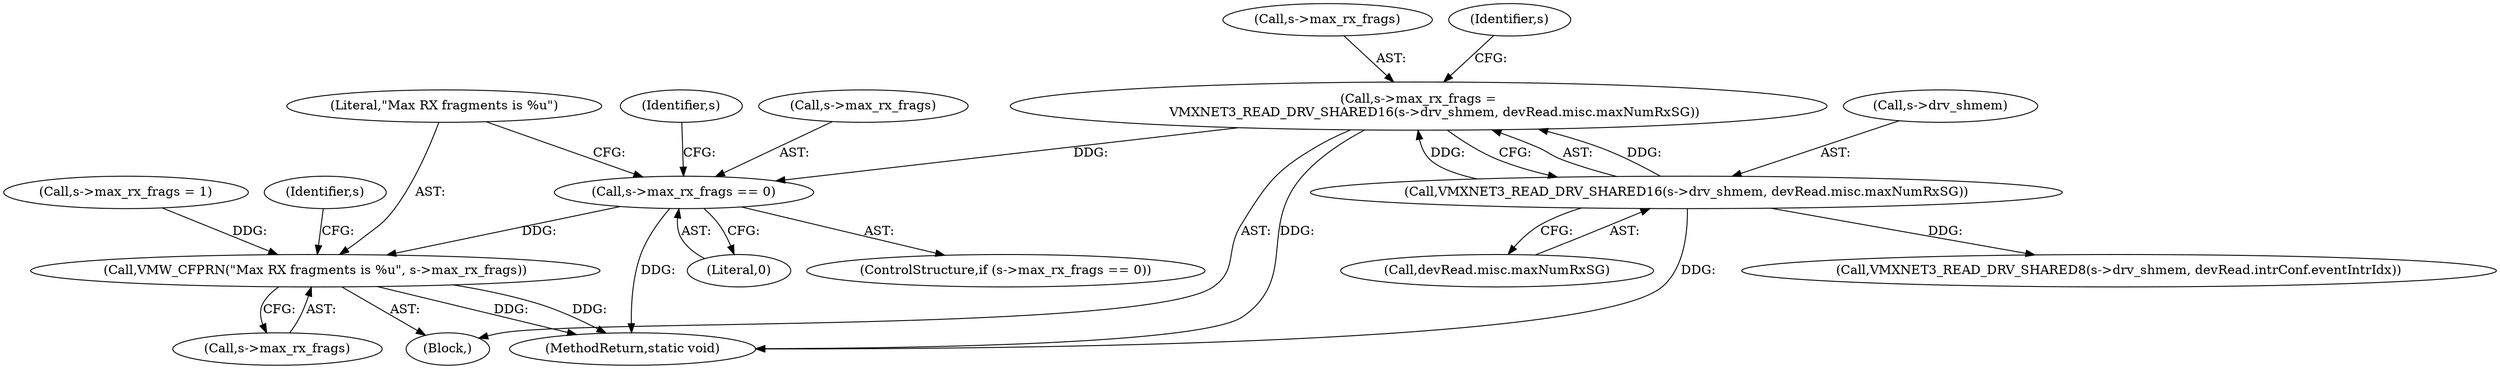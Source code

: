 digraph "0_qemu_9878d173f574df74bde0ff50b2f81009fbee81bb@pointer" {
"1000121" [label="(Call,s->max_rx_frags =\n        VMXNET3_READ_DRV_SHARED16(s->drv_shmem, devRead.misc.maxNumRxSG))"];
"1000125" [label="(Call,VMXNET3_READ_DRV_SHARED16(s->drv_shmem, devRead.misc.maxNumRxSG))"];
"1000135" [label="(Call,s->max_rx_frags == 0)"];
"1000146" [label="(Call,VMW_CFPRN(\"Max RX fragments is %u\", s->max_rx_frags))"];
"1000135" [label="(Call,s->max_rx_frags == 0)"];
"1000114" [label="(Block,)"];
"1000126" [label="(Call,s->drv_shmem)"];
"1000122" [label="(Call,s->max_rx_frags)"];
"1000143" [label="(Identifier,s)"];
"1000147" [label="(Literal,\"Max RX fragments is %u\")"];
"1000139" [label="(Literal,0)"];
"1000121" [label="(Call,s->max_rx_frags =\n        VMXNET3_READ_DRV_SHARED16(s->drv_shmem, devRead.misc.maxNumRxSG))"];
"1000146" [label="(Call,VMW_CFPRN(\"Max RX fragments is %u\", s->max_rx_frags))"];
"1000148" [label="(Call,s->max_rx_frags)"];
"1000137" [label="(Identifier,s)"];
"1000129" [label="(Call,devRead.misc.maxNumRxSG)"];
"1000134" [label="(ControlStructure,if (s->max_rx_frags == 0))"];
"1000125" [label="(Call,VMXNET3_READ_DRV_SHARED16(s->drv_shmem, devRead.misc.maxNumRxSG))"];
"1000141" [label="(Call,s->max_rx_frags = 1)"];
"1000613" [label="(MethodReturn,static void)"];
"1000136" [label="(Call,s->max_rx_frags)"];
"1000155" [label="(Call,VMXNET3_READ_DRV_SHARED8(s->drv_shmem, devRead.intrConf.eventIntrIdx))"];
"1000153" [label="(Identifier,s)"];
"1000121" -> "1000114"  [label="AST: "];
"1000121" -> "1000125"  [label="CFG: "];
"1000122" -> "1000121"  [label="AST: "];
"1000125" -> "1000121"  [label="AST: "];
"1000137" -> "1000121"  [label="CFG: "];
"1000121" -> "1000613"  [label="DDG: "];
"1000125" -> "1000121"  [label="DDG: "];
"1000125" -> "1000121"  [label="DDG: "];
"1000121" -> "1000135"  [label="DDG: "];
"1000125" -> "1000129"  [label="CFG: "];
"1000126" -> "1000125"  [label="AST: "];
"1000129" -> "1000125"  [label="AST: "];
"1000125" -> "1000613"  [label="DDG: "];
"1000125" -> "1000155"  [label="DDG: "];
"1000135" -> "1000134"  [label="AST: "];
"1000135" -> "1000139"  [label="CFG: "];
"1000136" -> "1000135"  [label="AST: "];
"1000139" -> "1000135"  [label="AST: "];
"1000143" -> "1000135"  [label="CFG: "];
"1000147" -> "1000135"  [label="CFG: "];
"1000135" -> "1000613"  [label="DDG: "];
"1000135" -> "1000146"  [label="DDG: "];
"1000146" -> "1000114"  [label="AST: "];
"1000146" -> "1000148"  [label="CFG: "];
"1000147" -> "1000146"  [label="AST: "];
"1000148" -> "1000146"  [label="AST: "];
"1000153" -> "1000146"  [label="CFG: "];
"1000146" -> "1000613"  [label="DDG: "];
"1000146" -> "1000613"  [label="DDG: "];
"1000141" -> "1000146"  [label="DDG: "];
}
